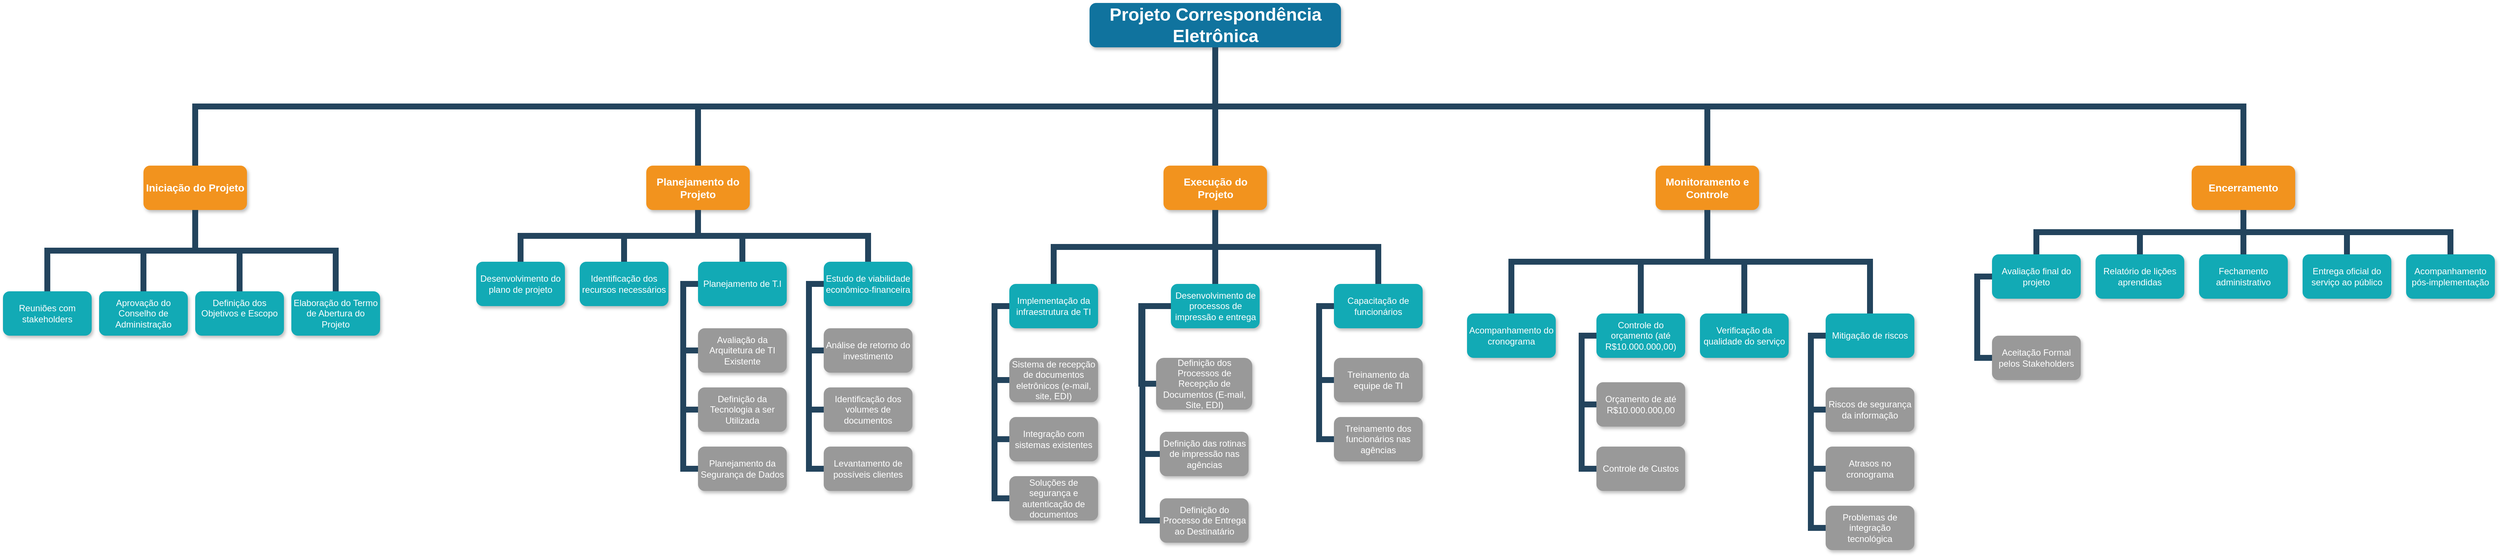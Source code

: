 <mxfile version="24.7.16">
  <diagram name="Page-1" id="64c3da0e-402f-94eb-ee01-a36477274f13">
    <mxGraphModel dx="5369" dy="2912" grid="1" gridSize="10" guides="1" tooltips="1" connect="1" arrows="1" fold="1" page="1" pageScale="1" pageWidth="1169" pageHeight="826" background="none" math="0" shadow="0">
      <root>
        <mxCell id="0" />
        <mxCell id="1" parent="0" />
        <mxCell id="2" value="Projeto Correspondência Eletrônica" style="whiteSpace=wrap;rounded=1;shadow=1;fillColor=#10739E;strokeColor=none;fontColor=#FFFFFF;fontStyle=1;fontSize=24" parent="1" vertex="1">
          <mxGeometry x="329.5" y="-130" width="340" height="60" as="geometry" />
        </mxCell>
        <mxCell id="3" value="Iniciação do Projeto" style="whiteSpace=wrap;rounded=1;fillColor=#F2931E;strokeColor=none;shadow=1;fontColor=#FFFFFF;fontStyle=1;fontSize=14" parent="1" vertex="1">
          <mxGeometry x="-950" y="90.0" width="140" height="60" as="geometry" />
        </mxCell>
        <mxCell id="4" value="Planejamento do Projeto" style="whiteSpace=wrap;rounded=1;fillColor=#F2931E;strokeColor=none;shadow=1;fontColor=#FFFFFF;fontStyle=1;fontSize=14" parent="1" vertex="1">
          <mxGeometry x="-270" y="90.0" width="140" height="60" as="geometry" />
        </mxCell>
        <mxCell id="6" value="Execução do Projeto" style="whiteSpace=wrap;rounded=1;fillColor=#F2931E;strokeColor=none;shadow=1;fontColor=#FFFFFF;fontStyle=1;fontSize=14" parent="1" vertex="1">
          <mxGeometry x="429.5" y="90.0" width="140" height="60" as="geometry" />
        </mxCell>
        <mxCell id="7" value="Monitoramento e Controle" style="whiteSpace=wrap;rounded=1;fillColor=#F2931E;strokeColor=none;shadow=1;fontColor=#FFFFFF;fontStyle=1;fontSize=14" parent="1" vertex="1">
          <mxGeometry x="1095" y="90.0" width="140" height="60" as="geometry" />
        </mxCell>
        <mxCell id="8" value="Encerramento" style="whiteSpace=wrap;rounded=1;fillColor=#F2931E;strokeColor=none;shadow=1;fontColor=#FFFFFF;fontStyle=1;fontSize=14" parent="1" vertex="1">
          <mxGeometry x="1820" y="90.0" width="140" height="60" as="geometry" />
        </mxCell>
        <mxCell id="10" value="Reuniões com stakeholders" style="whiteSpace=wrap;rounded=1;fillColor=#12AAB5;strokeColor=none;shadow=1;fontColor=#FFFFFF;" parent="1" vertex="1">
          <mxGeometry x="-1140" y="260.0" width="120" height="60" as="geometry" />
        </mxCell>
        <mxCell id="12" value="Aprovação do Conselho de Administração" style="whiteSpace=wrap;rounded=1;fillColor=#12AAB5;strokeColor=none;shadow=1;fontColor=#FFFFFF;align=center;verticalAlign=middle;fontFamily=Helvetica;fontSize=12;" parent="1" vertex="1">
          <mxGeometry x="-1010" y="260.0" width="120" height="60" as="geometry" />
        </mxCell>
        <mxCell id="43" value="Desenvolvimento do plano de projeto" style="whiteSpace=wrap;rounded=1;fillColor=#12AAB5;strokeColor=none;shadow=1;fontColor=#FFFFFF;" parent="1" vertex="1">
          <mxGeometry x="-500.0" y="220.0" width="120" height="60" as="geometry" />
        </mxCell>
        <mxCell id="pVxKrxxlMr4bsF7hxMAY-252" value="" style="edgeStyle=orthogonalEdgeStyle;shape=connector;rounded=0;orthogonalLoop=1;jettySize=auto;html=1;strokeColor=#23445D;strokeWidth=8;align=center;verticalAlign=middle;fontFamily=Helvetica;fontSize=11;fontColor=#000000;labelBackgroundColor=default;elbow=vertical;endArrow=none;endFill=0;exitX=0.5;exitY=1;exitDx=0;exitDy=0;" parent="1" source="4" target="pVxKrxxlMr4bsF7hxMAY-251" edge="1">
          <mxGeometry relative="1" as="geometry" />
        </mxCell>
        <mxCell id="44" value="Estudo de viabilidade econômico-financeira" style="whiteSpace=wrap;rounded=1;fillColor=#12AAB5;strokeColor=none;shadow=1;fontColor=#FFFFFF;" parent="1" vertex="1">
          <mxGeometry x="-30.0" y="220.0" width="120" height="60" as="geometry" />
        </mxCell>
        <mxCell id="50" value="Análise de retorno do investimento" style="whiteSpace=wrap;rounded=1;fillColor=#999999;strokeColor=none;shadow=1;fontColor=#FFFFFF;fontStyle=0" parent="1" vertex="1">
          <mxGeometry x="-30.0" y="310.0" width="120" height="60" as="geometry" />
        </mxCell>
        <mxCell id="51" value="Identificação dos volumes de documentos" style="whiteSpace=wrap;rounded=1;fillColor=#999999;strokeColor=none;shadow=1;fontColor=#FFFFFF;fontStyle=0" parent="1" vertex="1">
          <mxGeometry x="-30.0" y="390.0" width="120" height="60" as="geometry" />
        </mxCell>
        <mxCell id="52" value="Levantamento de possíveis clientes" style="whiteSpace=wrap;rounded=1;fillColor=#999999;strokeColor=none;shadow=1;fontColor=#FFFFFF;fontStyle=0" parent="1" vertex="1">
          <mxGeometry x="-30.0" y="470.0" width="120" height="60" as="geometry" />
        </mxCell>
        <mxCell id="103" value="" style="edgeStyle=elbowEdgeStyle;elbow=vertical;rounded=0;fontColor=#000000;endArrow=none;endFill=0;strokeWidth=8;strokeColor=#23445D;" parent="1" source="3" target="10" edge="1">
          <mxGeometry width="100" height="100" relative="1" as="geometry">
            <mxPoint x="-1190" y="250" as="sourcePoint" />
            <mxPoint x="-1090" y="150" as="targetPoint" />
          </mxGeometry>
        </mxCell>
        <mxCell id="104" value="" style="edgeStyle=elbowEdgeStyle;elbow=vertical;rounded=0;fontColor=#000000;endArrow=none;endFill=0;strokeWidth=8;strokeColor=#23445D;" parent="1" source="3" target="12" edge="1">
          <mxGeometry width="100" height="100" relative="1" as="geometry">
            <mxPoint x="-850" y="250" as="sourcePoint" />
            <mxPoint x="-750" y="150" as="targetPoint" />
          </mxGeometry>
        </mxCell>
        <mxCell id="116" value="" style="edgeStyle=elbowEdgeStyle;elbow=vertical;rounded=0;fontColor=#000000;endArrow=none;endFill=0;strokeWidth=8;strokeColor=#23445D;" parent="1" source="4" target="43" edge="1">
          <mxGeometry width="100" height="100" relative="1" as="geometry">
            <mxPoint x="-700" y="160.0" as="sourcePoint" />
            <mxPoint x="-800" y="230" as="targetPoint" />
          </mxGeometry>
        </mxCell>
        <mxCell id="117" value="" style="edgeStyle=elbowEdgeStyle;elbow=vertical;rounded=0;fontColor=#000000;endArrow=none;endFill=0;strokeWidth=8;strokeColor=#23445D;" parent="1" source="4" target="44" edge="1">
          <mxGeometry width="100" height="100" relative="1" as="geometry">
            <mxPoint x="-700" y="160.0" as="sourcePoint" />
            <mxPoint x="-600" y="230" as="targetPoint" />
          </mxGeometry>
        </mxCell>
        <mxCell id="123" value="" style="edgeStyle=elbowEdgeStyle;elbow=horizontal;rounded=0;fontColor=#000000;endArrow=none;endFill=0;strokeWidth=8;strokeColor=#23445D;" parent="1" source="44" target="50" edge="1">
          <mxGeometry width="100" height="100" relative="1" as="geometry">
            <mxPoint x="-60" y="250.0" as="sourcePoint" />
            <mxPoint x="-50.0" y="350" as="targetPoint" />
            <Array as="points">
              <mxPoint x="-50" y="300" />
            </Array>
          </mxGeometry>
        </mxCell>
        <mxCell id="124" value="" style="edgeStyle=elbowEdgeStyle;elbow=horizontal;rounded=0;fontColor=#000000;endArrow=none;endFill=0;strokeWidth=8;strokeColor=#23445D;" parent="1" source="44" target="51" edge="1">
          <mxGeometry width="100" height="100" relative="1" as="geometry">
            <mxPoint x="-50" y="250" as="sourcePoint" />
            <mxPoint x="-50.0" y="430" as="targetPoint" />
            <Array as="points">
              <mxPoint x="-50" y="340" />
            </Array>
          </mxGeometry>
        </mxCell>
        <mxCell id="127" value="" style="edgeStyle=elbowEdgeStyle;elbow=horizontal;rounded=0;fontColor=#000000;endArrow=none;endFill=0;strokeWidth=8;strokeColor=#23445D;" parent="1" source="44" target="52" edge="1">
          <mxGeometry width="100" height="100" relative="1" as="geometry">
            <mxPoint x="-50" y="250" as="sourcePoint" />
            <mxPoint x="-50.0" y="510" as="targetPoint" />
            <Array as="points">
              <mxPoint x="-50" y="390" />
            </Array>
          </mxGeometry>
        </mxCell>
        <mxCell id="133" value="Implementação da infraestrutura de TI" style="whiteSpace=wrap;rounded=1;fillColor=#12AAB5;strokeColor=none;shadow=1;fontColor=#FFFFFF;" parent="1" vertex="1">
          <mxGeometry x="221.0" y="250.0" width="120" height="60" as="geometry" />
        </mxCell>
        <mxCell id="pVxKrxxlMr4bsF7hxMAY-256" value="" style="edgeStyle=orthogonalEdgeStyle;shape=connector;rounded=0;orthogonalLoop=1;jettySize=auto;html=1;strokeColor=#23445D;strokeWidth=8;align=center;verticalAlign=middle;fontFamily=Helvetica;fontSize=11;fontColor=#000000;labelBackgroundColor=default;elbow=vertical;endArrow=none;endFill=0;exitX=0.5;exitY=1;exitDx=0;exitDy=0;" parent="1" source="6" target="pVxKrxxlMr4bsF7hxMAY-255" edge="1">
          <mxGeometry relative="1" as="geometry" />
        </mxCell>
        <mxCell id="134" value="Desenvolvimento de processos de impressão e entrega" style="whiteSpace=wrap;rounded=1;fillColor=#12AAB5;strokeColor=none;shadow=1;fontColor=#FFFFFF;" parent="1" vertex="1">
          <mxGeometry x="439.5" y="250.0" width="120" height="60" as="geometry" />
        </mxCell>
        <mxCell id="135" value="Sistema de recepção de documentos eletrônicos (e-mail, site, EDI)" style="whiteSpace=wrap;rounded=1;fillColor=#999999;strokeColor=none;shadow=1;fontColor=#FFFFFF;fontStyle=0" parent="1" vertex="1">
          <mxGeometry x="221.0" y="350.0" width="120" height="60" as="geometry" />
        </mxCell>
        <mxCell id="136" value="Integração com sistemas existentes" style="whiteSpace=wrap;rounded=1;fillColor=#999999;strokeColor=none;shadow=1;fontColor=#FFFFFF;fontStyle=0" parent="1" vertex="1">
          <mxGeometry x="221" y="430.0" width="120" height="60" as="geometry" />
        </mxCell>
        <mxCell id="137" value="Soluções de segurança e autenticação de documentos" style="whiteSpace=wrap;rounded=1;fillColor=#999999;strokeColor=none;shadow=1;fontColor=#FFFFFF;fontStyle=0" parent="1" vertex="1">
          <mxGeometry x="221.0" y="510.0" width="120" height="60" as="geometry" />
        </mxCell>
        <mxCell id="140" value="Definição das rotinas de impressão nas agências" style="whiteSpace=wrap;rounded=1;fillColor=#999999;strokeColor=none;shadow=1;fontColor=#FFFFFF;fontStyle=0" parent="1" vertex="1">
          <mxGeometry x="424.5" y="450.0" width="120" height="60" as="geometry" />
        </mxCell>
        <mxCell id="141" value="Definição do Processo de Entrega ao Destinatário" style="whiteSpace=wrap;rounded=1;fillColor=#999999;strokeColor=none;shadow=1;fontColor=#FFFFFF;fontStyle=0" parent="1" vertex="1">
          <mxGeometry x="424.5" y="540.0" width="120" height="60" as="geometry" />
        </mxCell>
        <mxCell id="145" value="" style="edgeStyle=elbowEdgeStyle;elbow=horizontal;rounded=0;fontColor=#000000;endArrow=none;endFill=0;strokeWidth=8;strokeColor=#23445D;" parent="1" source="133" target="135" edge="1">
          <mxGeometry width="100" height="100" relative="1" as="geometry">
            <mxPoint x="201" y="280.0" as="sourcePoint" />
            <mxPoint x="211.0" y="380" as="targetPoint" />
            <Array as="points">
              <mxPoint x="201" y="330" />
            </Array>
          </mxGeometry>
        </mxCell>
        <mxCell id="146" value="" style="edgeStyle=elbowEdgeStyle;elbow=horizontal;rounded=0;fontColor=#000000;endArrow=none;endFill=0;strokeWidth=8;strokeColor=#23445D;" parent="1" source="133" target="136" edge="1">
          <mxGeometry width="100" height="100" relative="1" as="geometry">
            <mxPoint x="211" y="280" as="sourcePoint" />
            <mxPoint x="211.0" y="460" as="targetPoint" />
            <Array as="points">
              <mxPoint x="201" y="370" />
            </Array>
          </mxGeometry>
        </mxCell>
        <mxCell id="149" value="" style="edgeStyle=elbowEdgeStyle;elbow=horizontal;rounded=0;fontColor=#000000;endArrow=none;endFill=0;strokeWidth=8;strokeColor=#23445D;" parent="1" source="133" target="137" edge="1">
          <mxGeometry width="100" height="100" relative="1" as="geometry">
            <mxPoint x="211" y="280" as="sourcePoint" />
            <mxPoint x="211.0" y="540" as="targetPoint" />
            <Array as="points">
              <mxPoint x="201" y="420" />
            </Array>
          </mxGeometry>
        </mxCell>
        <mxCell id="150" value="" style="edgeStyle=elbowEdgeStyle;elbow=horizontal;rounded=0;fontColor=#000000;endArrow=none;endFill=0;strokeWidth=8;strokeColor=#23445D;" parent="1" source="134" target="140" edge="1">
          <mxGeometry width="100" height="100" relative="1" as="geometry">
            <mxPoint x="391" y="280.0" as="sourcePoint" />
            <mxPoint x="401.0" y="380" as="targetPoint" />
            <Array as="points">
              <mxPoint x="401" y="330" />
            </Array>
          </mxGeometry>
        </mxCell>
        <mxCell id="151" value="" style="edgeStyle=elbowEdgeStyle;elbow=horizontal;rounded=0;fontColor=#000000;endArrow=none;endFill=0;strokeWidth=8;strokeColor=#23445D;" parent="1" source="134" target="141" edge="1">
          <mxGeometry width="100" height="100" relative="1" as="geometry">
            <mxPoint x="401" y="280" as="sourcePoint" />
            <mxPoint x="401.0" y="460" as="targetPoint" />
            <Array as="points">
              <mxPoint x="401" y="370" />
            </Array>
          </mxGeometry>
        </mxCell>
        <mxCell id="pVxKrxxlMr4bsF7hxMAY-262" value="" style="edgeStyle=orthogonalEdgeStyle;shape=connector;rounded=0;orthogonalLoop=1;jettySize=auto;html=1;strokeColor=#23445D;strokeWidth=8;align=center;verticalAlign=middle;fontFamily=Helvetica;fontSize=11;fontColor=#000000;labelBackgroundColor=default;elbow=vertical;endArrow=none;endFill=0;exitX=0.5;exitY=1;exitDx=0;exitDy=0;" parent="1" source="7" target="pVxKrxxlMr4bsF7hxMAY-261" edge="1">
          <mxGeometry relative="1" as="geometry" />
        </mxCell>
        <mxCell id="155" value="Verificação da qualidade do serviço" style="whiteSpace=wrap;rounded=1;fillColor=#12AAB5;strokeColor=none;shadow=1;fontColor=#FFFFFF;" parent="1" vertex="1">
          <mxGeometry x="1155.0" y="290.0" width="120" height="60" as="geometry" />
        </mxCell>
        <mxCell id="156" value="Mitigação de riscos" style="whiteSpace=wrap;rounded=1;fillColor=#12AAB5;strokeColor=none;shadow=1;fontColor=#FFFFFF;" parent="1" vertex="1">
          <mxGeometry x="1325.0" y="290.0" width="120" height="60" as="geometry" />
        </mxCell>
        <mxCell id="162" value="Riscos de segurança da informação" style="whiteSpace=wrap;rounded=1;fillColor=#999999;strokeColor=none;shadow=1;fontColor=#FFFFFF;fontStyle=0" parent="1" vertex="1">
          <mxGeometry x="1325.0" y="390.0" width="120" height="60" as="geometry" />
        </mxCell>
        <mxCell id="163" value="Atrasos no cronograma" style="whiteSpace=wrap;rounded=1;fillColor=#999999;strokeColor=none;shadow=1;fontColor=#FFFFFF;fontStyle=0" parent="1" vertex="1">
          <mxGeometry x="1325.0" y="470.0" width="120" height="60" as="geometry" />
        </mxCell>
        <mxCell id="164" value="Problemas de integração tecnológica" style="whiteSpace=wrap;rounded=1;fillColor=#999999;strokeColor=none;shadow=1;fontColor=#FFFFFF;fontStyle=0" parent="1" vertex="1">
          <mxGeometry x="1325.0" y="550.0" width="120" height="60" as="geometry" />
        </mxCell>
        <mxCell id="172" value="" style="edgeStyle=elbowEdgeStyle;elbow=horizontal;rounded=0;fontColor=#000000;endArrow=none;endFill=0;strokeWidth=8;strokeColor=#23445D;" parent="1" source="156" target="162" edge="1">
          <mxGeometry width="100" height="100" relative="1" as="geometry">
            <mxPoint x="1295" y="320.0" as="sourcePoint" />
            <mxPoint x="1305.0" y="420.0" as="targetPoint" />
            <Array as="points">
              <mxPoint x="1305" y="370.0" />
            </Array>
          </mxGeometry>
        </mxCell>
        <mxCell id="173" value="" style="edgeStyle=elbowEdgeStyle;elbow=horizontal;rounded=0;fontColor=#000000;endArrow=none;endFill=0;strokeWidth=8;strokeColor=#23445D;" parent="1" source="156" target="163" edge="1">
          <mxGeometry width="100" height="100" relative="1" as="geometry">
            <mxPoint x="1305" y="320.0" as="sourcePoint" />
            <mxPoint x="1305.0" y="500.0" as="targetPoint" />
            <Array as="points">
              <mxPoint x="1305" y="410.0" />
            </Array>
          </mxGeometry>
        </mxCell>
        <mxCell id="176" value="" style="edgeStyle=elbowEdgeStyle;elbow=horizontal;rounded=0;fontColor=#000000;endArrow=none;endFill=0;strokeWidth=8;strokeColor=#23445D;" parent="1" source="156" target="164" edge="1">
          <mxGeometry width="100" height="100" relative="1" as="geometry">
            <mxPoint x="1305" y="320.0" as="sourcePoint" />
            <mxPoint x="1305.0" y="580.0" as="targetPoint" />
            <Array as="points">
              <mxPoint x="1305" y="460.0" />
            </Array>
          </mxGeometry>
        </mxCell>
        <mxCell id="177" value="Avaliação final do projeto" style="whiteSpace=wrap;rounded=1;fillColor=#12AAB5;strokeColor=none;shadow=1;fontColor=#FFFFFF;" parent="1" vertex="1">
          <mxGeometry x="1550.0" y="210.0" width="120" height="60" as="geometry" />
        </mxCell>
        <mxCell id="pVxKrxxlMr4bsF7hxMAY-267" value="" style="edgeStyle=orthogonalEdgeStyle;shape=connector;rounded=0;orthogonalLoop=1;jettySize=auto;html=1;strokeColor=#23445D;strokeWidth=8;align=center;verticalAlign=middle;fontFamily=Helvetica;fontSize=11;fontColor=#000000;labelBackgroundColor=default;elbow=vertical;endArrow=none;endFill=0;exitX=0.5;exitY=1;exitDx=0;exitDy=0;" parent="1" source="8" target="pVxKrxxlMr4bsF7hxMAY-266" edge="1">
          <mxGeometry relative="1" as="geometry" />
        </mxCell>
        <mxCell id="178" value="Relatório de lições aprendidas" style="whiteSpace=wrap;rounded=1;fillColor=#12AAB5;strokeColor=none;shadow=1;fontColor=#FFFFFF;" parent="1" vertex="1">
          <mxGeometry x="1690" y="210.0" width="120" height="60" as="geometry" />
        </mxCell>
        <mxCell id="221" value="" style="edgeStyle=elbowEdgeStyle;elbow=vertical;rounded=0;fontColor=#000000;endArrow=none;endFill=0;strokeWidth=8;strokeColor=#23445D;" parent="1" source="6" target="133" edge="1">
          <mxGeometry width="100" height="100" relative="1" as="geometry">
            <mxPoint x="215" y="170" as="sourcePoint" />
            <mxPoint x="315" y="70" as="targetPoint" />
          </mxGeometry>
        </mxCell>
        <mxCell id="222" value="" style="edgeStyle=elbowEdgeStyle;elbow=vertical;rounded=0;fontColor=#000000;endArrow=none;endFill=0;strokeWidth=8;strokeColor=#23445D;" parent="1" source="6" target="134" edge="1">
          <mxGeometry width="100" height="100" relative="1" as="geometry">
            <mxPoint x="465" y="180" as="sourcePoint" />
            <mxPoint x="565" y="80" as="targetPoint" />
          </mxGeometry>
        </mxCell>
        <mxCell id="223" value="" style="edgeStyle=elbowEdgeStyle;elbow=vertical;rounded=0;fontColor=#000000;endArrow=none;endFill=0;strokeWidth=8;strokeColor=#23445D;" parent="1" source="7" target="155" edge="1">
          <mxGeometry width="100" height="100" relative="1" as="geometry">
            <mxPoint x="1365" y="240" as="sourcePoint" />
            <mxPoint x="1265" y="130" as="targetPoint" />
          </mxGeometry>
        </mxCell>
        <mxCell id="224" value="" style="edgeStyle=elbowEdgeStyle;elbow=vertical;rounded=0;fontColor=#000000;endArrow=none;endFill=0;strokeWidth=8;strokeColor=#23445D;" parent="1" source="7" target="156" edge="1">
          <mxGeometry width="100" height="100" relative="1" as="geometry">
            <mxPoint x="1455" y="230" as="sourcePoint" />
            <mxPoint x="1555" y="130" as="targetPoint" />
          </mxGeometry>
        </mxCell>
        <mxCell id="225" value="" style="edgeStyle=elbowEdgeStyle;elbow=vertical;rounded=0;fontColor=#000000;endArrow=none;endFill=0;strokeWidth=8;strokeColor=#23445D;" parent="1" source="8" target="177" edge="1">
          <mxGeometry width="100" height="100" relative="1" as="geometry">
            <mxPoint x="1550" y="200" as="sourcePoint" />
            <mxPoint x="1650" y="100" as="targetPoint" />
          </mxGeometry>
        </mxCell>
        <mxCell id="226" value="" style="edgeStyle=elbowEdgeStyle;elbow=vertical;rounded=0;fontColor=#000000;endArrow=none;endFill=0;strokeWidth=8;strokeColor=#23445D;" parent="1" source="8" target="178" edge="1">
          <mxGeometry width="100" height="100" relative="1" as="geometry">
            <mxPoint x="1780" y="200" as="sourcePoint" />
            <mxPoint x="1880" y="100" as="targetPoint" />
          </mxGeometry>
        </mxCell>
        <mxCell id="229" value="" style="edgeStyle=elbowEdgeStyle;elbow=vertical;rounded=0;fontColor=#000000;endArrow=none;endFill=0;strokeWidth=8;strokeColor=#23445D;" parent="1" source="2" target="3" edge="1">
          <mxGeometry width="100" height="100" relative="1" as="geometry">
            <mxPoint x="540" y="140" as="sourcePoint" />
            <mxPoint x="640" y="40" as="targetPoint" />
          </mxGeometry>
        </mxCell>
        <mxCell id="230" value="" style="edgeStyle=elbowEdgeStyle;elbow=vertical;rounded=0;fontColor=#000000;endArrow=none;endFill=0;strokeWidth=8;strokeColor=#23445D;" parent="1" source="2" target="4" edge="1">
          <mxGeometry width="100" height="100" relative="1" as="geometry">
            <mxPoint x="550" y="150" as="sourcePoint" />
            <mxPoint x="650" y="50" as="targetPoint" />
          </mxGeometry>
        </mxCell>
        <mxCell id="231" value="" style="edgeStyle=elbowEdgeStyle;elbow=vertical;rounded=0;fontColor=#000000;endArrow=none;endFill=0;strokeWidth=8;strokeColor=#23445D;" parent="1" source="2" target="6" edge="1">
          <mxGeometry width="100" height="100" relative="1" as="geometry">
            <mxPoint x="560" y="160" as="sourcePoint" />
            <mxPoint x="660" y="60" as="targetPoint" />
          </mxGeometry>
        </mxCell>
        <mxCell id="232" value="" style="edgeStyle=elbowEdgeStyle;elbow=vertical;rounded=0;fontColor=#000000;endArrow=none;endFill=0;strokeWidth=8;strokeColor=#23445D;" parent="1" source="2" target="7" edge="1">
          <mxGeometry width="100" height="100" relative="1" as="geometry">
            <mxPoint x="570" y="170" as="sourcePoint" />
            <mxPoint x="670" y="70" as="targetPoint" />
          </mxGeometry>
        </mxCell>
        <mxCell id="233" value="" style="edgeStyle=elbowEdgeStyle;elbow=vertical;rounded=0;fontColor=#000000;endArrow=none;endFill=0;strokeWidth=8;strokeColor=#23445D;" parent="1" source="2" target="8" edge="1">
          <mxGeometry width="100" height="100" relative="1" as="geometry">
            <mxPoint x="580" y="180" as="sourcePoint" />
            <mxPoint x="680" y="80" as="targetPoint" />
          </mxGeometry>
        </mxCell>
        <mxCell id="pVxKrxxlMr4bsF7hxMAY-249" value="" style="edgeStyle=orthogonalEdgeStyle;shape=connector;rounded=0;orthogonalLoop=1;jettySize=auto;html=1;strokeColor=#23445D;strokeWidth=8;align=center;verticalAlign=middle;fontFamily=Helvetica;fontSize=11;fontColor=#000000;labelBackgroundColor=default;elbow=vertical;endArrow=none;endFill=0;exitX=0.5;exitY=1;exitDx=0;exitDy=0;" parent="1" source="3" target="pVxKrxxlMr4bsF7hxMAY-248" edge="1">
          <mxGeometry relative="1" as="geometry" />
        </mxCell>
        <mxCell id="pVxKrxxlMr4bsF7hxMAY-241" value="Definição dos Objetivos e Escopo&lt;div&gt;&lt;br/&gt;&lt;/div&gt;" style="whiteSpace=wrap;html=1;fillColor=#12AAB5;strokeColor=none;fontColor=#FFFFFF;rounded=1;shadow=1;" parent="1" vertex="1">
          <mxGeometry x="-880" y="260.0" width="120" height="60" as="geometry" />
        </mxCell>
        <mxCell id="pVxKrxxlMr4bsF7hxMAY-243" value="" style="edgeStyle=elbowEdgeStyle;elbow=vertical;rounded=0;fontColor=#000000;endArrow=none;endFill=0;strokeWidth=8;strokeColor=#23445D;exitX=0.5;exitY=1;exitDx=0;exitDy=0;entryX=0.5;entryY=0;entryDx=0;entryDy=0;" parent="1" source="3" target="pVxKrxxlMr4bsF7hxMAY-241" edge="1">
          <mxGeometry width="100" height="100" relative="1" as="geometry">
            <mxPoint x="-780" y="190" as="sourcePoint" />
            <mxPoint x="-680" y="260" as="targetPoint" />
          </mxGeometry>
        </mxCell>
        <mxCell id="pVxKrxxlMr4bsF7hxMAY-248" value="Elaboração do Termo de Abertura do Projeto" style="whiteSpace=wrap;html=1;fillColor=#12AAB5;strokeColor=none;fontColor=#FFFFFF;rounded=1;shadow=1;" parent="1" vertex="1">
          <mxGeometry x="-750" y="260.0" width="120" height="60" as="geometry" />
        </mxCell>
        <mxCell id="pVxKrxxlMr4bsF7hxMAY-254" value="" style="edgeStyle=orthogonalEdgeStyle;shape=connector;rounded=0;orthogonalLoop=1;jettySize=auto;html=1;strokeColor=#23445D;strokeWidth=8;align=center;verticalAlign=middle;fontFamily=Helvetica;fontSize=11;fontColor=#000000;labelBackgroundColor=default;elbow=vertical;endArrow=none;endFill=0;exitX=0.5;exitY=1;exitDx=0;exitDy=0;" parent="1" source="4" target="pVxKrxxlMr4bsF7hxMAY-253" edge="1">
          <mxGeometry relative="1" as="geometry" />
        </mxCell>
        <mxCell id="pRBT-ZUIiblnVSl4O_Rb-234" value="" style="edgeStyle=orthogonalEdgeStyle;rounded=0;orthogonalLoop=1;jettySize=auto;html=1;strokeColor=#23445D;strokeWidth=8;align=center;verticalAlign=middle;fontFamily=Helvetica;fontSize=11;fontColor=#000000;labelBackgroundColor=default;elbow=horizontal;endArrow=none;endFill=0;exitX=0;exitY=0.5;exitDx=0;exitDy=0;entryX=0;entryY=0.5;entryDx=0;entryDy=0;" edge="1" parent="1" source="pVxKrxxlMr4bsF7hxMAY-251" target="pRBT-ZUIiblnVSl4O_Rb-233">
          <mxGeometry relative="1" as="geometry" />
        </mxCell>
        <mxCell id="pVxKrxxlMr4bsF7hxMAY-251" value="Planejamento de T.I" style="whiteSpace=wrap;rounded=1;fillColor=#12AAB5;strokeColor=none;shadow=1;fontColor=#FFFFFF;" parent="1" vertex="1">
          <mxGeometry x="-200.0" y="220.0" width="120" height="60" as="geometry" />
        </mxCell>
        <mxCell id="pVxKrxxlMr4bsF7hxMAY-253" value="Identificação dos recursos necessários" style="whiteSpace=wrap;rounded=1;fillColor=#12AAB5;strokeColor=none;shadow=1;fontColor=#FFFFFF;" parent="1" vertex="1">
          <mxGeometry x="-360.0" y="220.0" width="120" height="60" as="geometry" />
        </mxCell>
        <mxCell id="pVxKrxxlMr4bsF7hxMAY-255" value="Capacitação de funcionários" style="whiteSpace=wrap;rounded=1;fillColor=#12AAB5;strokeColor=none;shadow=1;fontColor=#FFFFFF;" parent="1" vertex="1">
          <mxGeometry x="660.0" y="250.0" width="120" height="60" as="geometry" />
        </mxCell>
        <mxCell id="pVxKrxxlMr4bsF7hxMAY-257" value="Treinamento da equipe de TI" style="whiteSpace=wrap;rounded=1;fillColor=#999999;strokeColor=none;shadow=1;fontColor=#FFFFFF;fontStyle=0" parent="1" vertex="1">
          <mxGeometry x="660.0" y="350.0" width="120" height="60" as="geometry" />
        </mxCell>
        <mxCell id="pVxKrxxlMr4bsF7hxMAY-258" value="Treinamento dos funcionários nas agências" style="whiteSpace=wrap;rounded=1;fillColor=#999999;strokeColor=none;shadow=1;fontColor=#FFFFFF;fontStyle=0" parent="1" vertex="1">
          <mxGeometry x="660.0" y="430.0" width="120" height="60" as="geometry" />
        </mxCell>
        <mxCell id="pVxKrxxlMr4bsF7hxMAY-259" value="" style="edgeStyle=elbowEdgeStyle;elbow=horizontal;rounded=0;fontColor=#000000;endArrow=none;endFill=0;strokeWidth=8;strokeColor=#23445D;exitX=0;exitY=0.5;exitDx=0;exitDy=0;" parent="1" source="pVxKrxxlMr4bsF7hxMAY-255" target="pVxKrxxlMr4bsF7hxMAY-257" edge="1">
          <mxGeometry width="100" height="100" relative="1" as="geometry">
            <mxPoint x="660" y="290" as="sourcePoint" />
            <mxPoint x="640.0" y="390" as="targetPoint" />
            <Array as="points">
              <mxPoint x="640" y="340" />
            </Array>
          </mxGeometry>
        </mxCell>
        <mxCell id="pVxKrxxlMr4bsF7hxMAY-260" value="" style="edgeStyle=elbowEdgeStyle;elbow=horizontal;rounded=0;fontColor=#000000;endArrow=none;endFill=0;strokeWidth=8;strokeColor=#23445D;exitX=0;exitY=0.5;exitDx=0;exitDy=0;" parent="1" source="pVxKrxxlMr4bsF7hxMAY-255" target="pVxKrxxlMr4bsF7hxMAY-258" edge="1">
          <mxGeometry width="100" height="100" relative="1" as="geometry">
            <mxPoint x="660" y="290" as="sourcePoint" />
            <mxPoint x="640.0" y="470" as="targetPoint" />
            <Array as="points">
              <mxPoint x="640" y="380" />
            </Array>
          </mxGeometry>
        </mxCell>
        <mxCell id="pVxKrxxlMr4bsF7hxMAY-264" value="" style="edgeStyle=orthogonalEdgeStyle;shape=connector;rounded=0;orthogonalLoop=1;jettySize=auto;html=1;strokeColor=#23445D;strokeWidth=8;align=center;verticalAlign=middle;fontFamily=Helvetica;fontSize=11;fontColor=#000000;labelBackgroundColor=default;elbow=vertical;endArrow=none;endFill=0;exitX=0.5;exitY=1;exitDx=0;exitDy=0;" parent="1" source="7" target="pVxKrxxlMr4bsF7hxMAY-263" edge="1">
          <mxGeometry relative="1" as="geometry" />
        </mxCell>
        <mxCell id="pRBT-ZUIiblnVSl4O_Rb-242" value="" style="edgeStyle=orthogonalEdgeStyle;shape=connector;rounded=0;orthogonalLoop=1;jettySize=auto;html=1;strokeColor=#23445D;strokeWidth=8;align=center;verticalAlign=middle;fontFamily=Helvetica;fontSize=12;fontColor=#FFFFFF;fontStyle=0;labelBackgroundColor=default;elbow=horizontal;endArrow=none;endFill=0;exitX=0;exitY=0.5;exitDx=0;exitDy=0;entryX=0;entryY=0.5;entryDx=0;entryDy=0;" edge="1" parent="1" source="pVxKrxxlMr4bsF7hxMAY-261" target="pRBT-ZUIiblnVSl4O_Rb-241">
          <mxGeometry relative="1" as="geometry" />
        </mxCell>
        <mxCell id="pVxKrxxlMr4bsF7hxMAY-261" value="Controle do orçamento (até R$10.000.000,00)" style="whiteSpace=wrap;rounded=1;fillColor=#12AAB5;strokeColor=none;shadow=1;fontColor=#FFFFFF;" parent="1" vertex="1">
          <mxGeometry x="1015.0" y="290.0" width="120" height="60" as="geometry" />
        </mxCell>
        <mxCell id="pVxKrxxlMr4bsF7hxMAY-263" value="Acompanhamento do cronograma" style="whiteSpace=wrap;rounded=1;fillColor=#12AAB5;strokeColor=none;shadow=1;fontColor=#FFFFFF;" parent="1" vertex="1">
          <mxGeometry x="840.0" y="290.0" width="120" height="60" as="geometry" />
        </mxCell>
        <mxCell id="pVxKrxxlMr4bsF7hxMAY-269" value="" style="edgeStyle=orthogonalEdgeStyle;shape=connector;rounded=0;orthogonalLoop=1;jettySize=auto;html=1;strokeColor=#23445D;strokeWidth=8;align=center;verticalAlign=middle;fontFamily=Helvetica;fontSize=11;fontColor=#000000;labelBackgroundColor=default;elbow=vertical;endArrow=none;endFill=0;exitX=0.5;exitY=1;exitDx=0;exitDy=0;" parent="1" source="8" target="pVxKrxxlMr4bsF7hxMAY-268" edge="1">
          <mxGeometry relative="1" as="geometry" />
        </mxCell>
        <mxCell id="pVxKrxxlMr4bsF7hxMAY-266" value="Fechamento administrativo" style="whiteSpace=wrap;rounded=1;fillColor=#12AAB5;strokeColor=none;shadow=1;fontColor=#FFFFFF;" parent="1" vertex="1">
          <mxGeometry x="1830" y="210.0" width="120" height="60" as="geometry" />
        </mxCell>
        <mxCell id="pVxKrxxlMr4bsF7hxMAY-271" value="" style="edgeStyle=orthogonalEdgeStyle;shape=connector;rounded=0;orthogonalLoop=1;jettySize=auto;html=1;strokeColor=#23445D;strokeWidth=8;align=center;verticalAlign=middle;fontFamily=Helvetica;fontSize=11;fontColor=#000000;labelBackgroundColor=default;elbow=vertical;endArrow=none;endFill=0;exitX=0.5;exitY=1;exitDx=0;exitDy=0;" parent="1" source="8" target="pVxKrxxlMr4bsF7hxMAY-270" edge="1">
          <mxGeometry relative="1" as="geometry" />
        </mxCell>
        <mxCell id="pVxKrxxlMr4bsF7hxMAY-268" value="Entrega oficial do serviço ao público" style="whiteSpace=wrap;rounded=1;fillColor=#12AAB5;strokeColor=none;shadow=1;fontColor=#FFFFFF;" parent="1" vertex="1">
          <mxGeometry x="1970" y="210.0" width="120" height="60" as="geometry" />
        </mxCell>
        <mxCell id="pVxKrxxlMr4bsF7hxMAY-270" value="Acompanhamento pós-implementação" style="whiteSpace=wrap;rounded=1;fillColor=#12AAB5;strokeColor=none;shadow=1;fontColor=#FFFFFF;" parent="1" vertex="1">
          <mxGeometry x="2110" y="210.0" width="120" height="60" as="geometry" />
        </mxCell>
        <mxCell id="pRBT-ZUIiblnVSl4O_Rb-238" value="" style="edgeStyle=orthogonalEdgeStyle;shape=connector;rounded=0;orthogonalLoop=1;jettySize=auto;html=1;strokeColor=#23445D;strokeWidth=8;align=center;verticalAlign=middle;fontFamily=Helvetica;fontSize=12;fontColor=#FFFFFF;fontStyle=0;labelBackgroundColor=default;elbow=horizontal;endArrow=none;endFill=0;exitX=0;exitY=0.5;exitDx=0;exitDy=0;entryX=0;entryY=0.5;entryDx=0;entryDy=0;" edge="1" parent="1" source="pVxKrxxlMr4bsF7hxMAY-251" target="pRBT-ZUIiblnVSl4O_Rb-237">
          <mxGeometry relative="1" as="geometry" />
        </mxCell>
        <mxCell id="pRBT-ZUIiblnVSl4O_Rb-233" value="Avaliação da Arquitetura de TI Existente" style="whiteSpace=wrap;html=1;fillColor=#999999;strokeColor=none;fontColor=#FFFFFF;rounded=1;shadow=1;align=center;verticalAlign=middle;fontFamily=Helvetica;fontSize=12;fontStyle=0;" vertex="1" parent="1">
          <mxGeometry x="-200.0" y="310.0" width="120" height="60" as="geometry" />
        </mxCell>
        <mxCell id="pRBT-ZUIiblnVSl4O_Rb-240" value="" style="edgeStyle=orthogonalEdgeStyle;shape=connector;rounded=0;orthogonalLoop=1;jettySize=auto;html=1;strokeColor=#23445D;strokeWidth=8;align=center;verticalAlign=middle;fontFamily=Helvetica;fontSize=12;fontColor=#FFFFFF;fontStyle=0;labelBackgroundColor=default;elbow=horizontal;endArrow=none;endFill=0;entryX=0;entryY=0.5;entryDx=0;entryDy=0;exitX=0;exitY=0.5;exitDx=0;exitDy=0;" edge="1" parent="1" source="pVxKrxxlMr4bsF7hxMAY-251" target="pRBT-ZUIiblnVSl4O_Rb-239">
          <mxGeometry relative="1" as="geometry" />
        </mxCell>
        <mxCell id="pRBT-ZUIiblnVSl4O_Rb-237" value="Definição da Tecnologia a ser Utilizada" style="whiteSpace=wrap;html=1;fillColor=#999999;strokeColor=none;fontColor=#FFFFFF;rounded=1;shadow=1;fontStyle=0;" vertex="1" parent="1">
          <mxGeometry x="-200.0" y="390.0" width="120" height="60" as="geometry" />
        </mxCell>
        <mxCell id="pRBT-ZUIiblnVSl4O_Rb-239" value="Planejamento da Segurança de Dados" style="whiteSpace=wrap;html=1;fillColor=#999999;strokeColor=none;fontColor=#FFFFFF;rounded=1;shadow=1;fontStyle=0;" vertex="1" parent="1">
          <mxGeometry x="-200.0" y="470.0" width="120" height="60" as="geometry" />
        </mxCell>
        <mxCell id="pRBT-ZUIiblnVSl4O_Rb-244" value="" style="edgeStyle=orthogonalEdgeStyle;shape=connector;rounded=0;orthogonalLoop=1;jettySize=auto;html=1;strokeColor=#23445D;strokeWidth=8;align=center;verticalAlign=middle;fontFamily=Helvetica;fontSize=12;fontColor=#FFFFFF;fontStyle=0;labelBackgroundColor=default;elbow=horizontal;endArrow=none;endFill=0;exitX=0;exitY=0.5;exitDx=0;exitDy=0;entryX=0;entryY=0.5;entryDx=0;entryDy=0;" edge="1" parent="1" source="pVxKrxxlMr4bsF7hxMAY-261" target="pRBT-ZUIiblnVSl4O_Rb-243">
          <mxGeometry relative="1" as="geometry" />
        </mxCell>
        <mxCell id="pRBT-ZUIiblnVSl4O_Rb-241" value="Orçamento de até R$10.000.000,00" style="whiteSpace=wrap;rounded=1;fillColor=#999999;strokeColor=none;shadow=1;fontColor=#FFFFFF;align=center;verticalAlign=middle;fontFamily=Helvetica;fontSize=12;fontStyle=0;" vertex="1" parent="1">
          <mxGeometry x="1015.0" y="383.0" width="120" height="60" as="geometry" />
        </mxCell>
        <mxCell id="pRBT-ZUIiblnVSl4O_Rb-243" value="Controle de Custos" style="whiteSpace=wrap;html=1;fillColor=#999999;strokeColor=none;fontColor=#FFFFFF;rounded=1;shadow=1;align=center;verticalAlign=middle;fontFamily=Helvetica;fontSize=12;fontStyle=0;" vertex="1" parent="1">
          <mxGeometry x="1015.0" y="470.0" width="120" height="60" as="geometry" />
        </mxCell>
        <mxCell id="pRBT-ZUIiblnVSl4O_Rb-254" value="" style="edgeStyle=orthogonalEdgeStyle;shape=connector;rounded=0;orthogonalLoop=1;jettySize=auto;html=1;strokeColor=#23445D;strokeWidth=8;align=center;verticalAlign=middle;fontFamily=Helvetica;fontSize=12;fontColor=#FFFFFF;fontStyle=0;labelBackgroundColor=default;elbow=horizontal;endArrow=none;endFill=0;entryX=0;entryY=0.5;entryDx=0;entryDy=0;exitX=0;exitY=0.5;exitDx=0;exitDy=0;" edge="1" parent="1" source="pRBT-ZUIiblnVSl4O_Rb-246" target="134">
          <mxGeometry relative="1" as="geometry" />
        </mxCell>
        <mxCell id="pRBT-ZUIiblnVSl4O_Rb-246" value="Definição dos Processos de Recepção de Documentos (E-mail, Site, EDI)" style="whiteSpace=wrap;html=1;fillColor=#999999;strokeColor=none;fontColor=#FFFFFF;rounded=1;shadow=1;align=center;verticalAlign=middle;fontFamily=Helvetica;fontSize=12;fontStyle=0;" vertex="1" parent="1">
          <mxGeometry x="419.5" y="350" width="130" height="70" as="geometry" />
        </mxCell>
        <mxCell id="pRBT-ZUIiblnVSl4O_Rb-260" style="edgeStyle=orthogonalEdgeStyle;shape=connector;rounded=0;orthogonalLoop=1;jettySize=auto;html=1;exitX=0;exitY=0.5;exitDx=0;exitDy=0;entryX=0;entryY=0.5;entryDx=0;entryDy=0;strokeColor=#23445D;strokeWidth=8;align=center;verticalAlign=middle;fontFamily=Helvetica;fontSize=12;fontColor=#FFFFFF;fontStyle=0;labelBackgroundColor=default;elbow=horizontal;endArrow=none;endFill=0;" edge="1" parent="1" source="pRBT-ZUIiblnVSl4O_Rb-258" target="177">
          <mxGeometry relative="1" as="geometry" />
        </mxCell>
        <mxCell id="pRBT-ZUIiblnVSl4O_Rb-258" value="Aceitação Formal pelos Stakeholders" style="whiteSpace=wrap;html=1;fillColor=#999999;strokeColor=none;fontColor=#FFFFFF;rounded=1;shadow=1;align=center;verticalAlign=middle;fontFamily=Helvetica;fontSize=12;fontStyle=0;" vertex="1" parent="1">
          <mxGeometry x="1550.0" y="320.0" width="120" height="60" as="geometry" />
        </mxCell>
      </root>
    </mxGraphModel>
  </diagram>
</mxfile>
